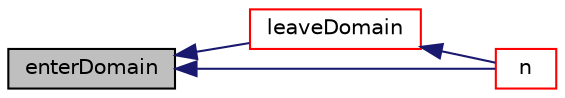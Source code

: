 digraph "enterDomain"
{
  bgcolor="transparent";
  edge [fontname="Helvetica",fontsize="10",labelfontname="Helvetica",labelfontsize="10"];
  node [fontname="Helvetica",fontsize="10",shape=record];
  rankdir="LR";
  Node1 [label="enterDomain",height=0.2,width=0.4,color="black", fillcolor="grey75", style="filled", fontcolor="black"];
  Node1 -> Node2 [dir="back",color="midnightblue",fontsize="10",style="solid",fontname="Helvetica"];
  Node2 [label="leaveDomain",height=0.2,width=0.4,color="red",URL="$a00549.html#ad715df4ee5b3ac336b4c7ef6fc1c4970",tooltip="Convert any absolute coordinates into relative to (patch)face. "];
  Node2 -> Node3 [dir="back",color="midnightblue",fontsize="10",style="solid",fontname="Helvetica"];
  Node3 [label="n",height=0.2,width=0.4,color="red",URL="$a00549.html#ad589fdd78ce0a901d54a985763268642"];
  Node1 -> Node3 [dir="back",color="midnightblue",fontsize="10",style="solid",fontname="Helvetica"];
}
